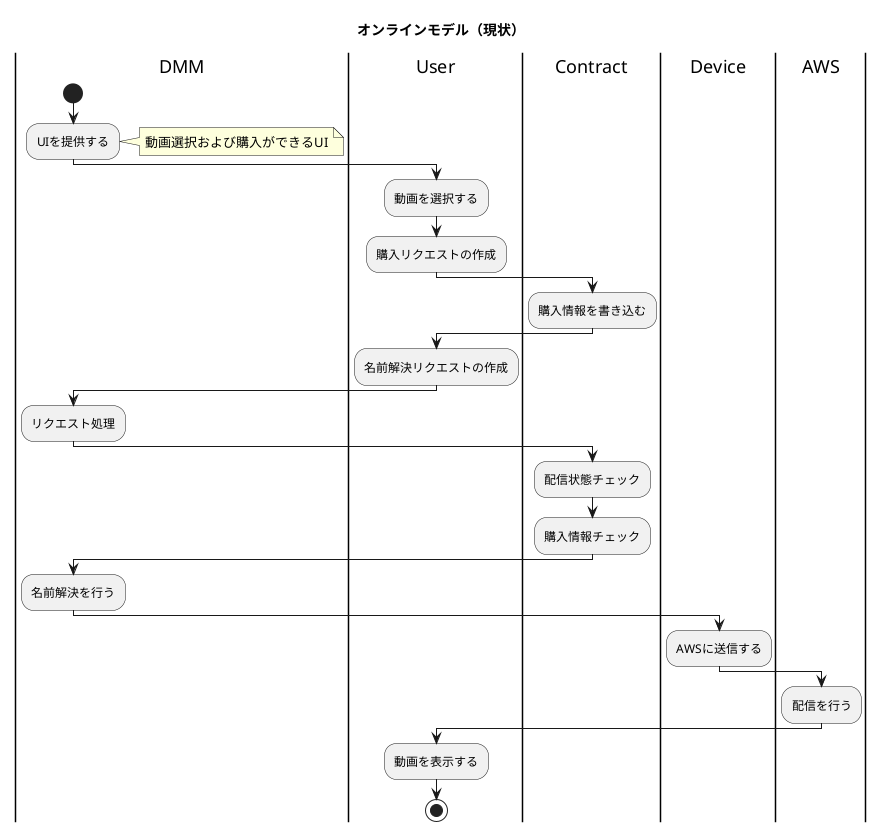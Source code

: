 @startuml activity_online
title オンラインモデル（現状）

|DMM|
start
:UIを提供する;
note right
動画選択および購入ができるUI
endnote

|User|
:動画を選択する;
:購入リクエストの作成;

|Contract|
:購入情報を書き込む;

|User|
:名前解決リクエストの作成;

|DMM|
:リクエスト処理;

|Contract|
:配信状態チェック;
:購入情報チェック;

|DMM|
:名前解決を行う;

|Device|
:AWSに送信する;

|AWS|
:配信を行う;


|User|
:動画を表示する;

stop


@enduml